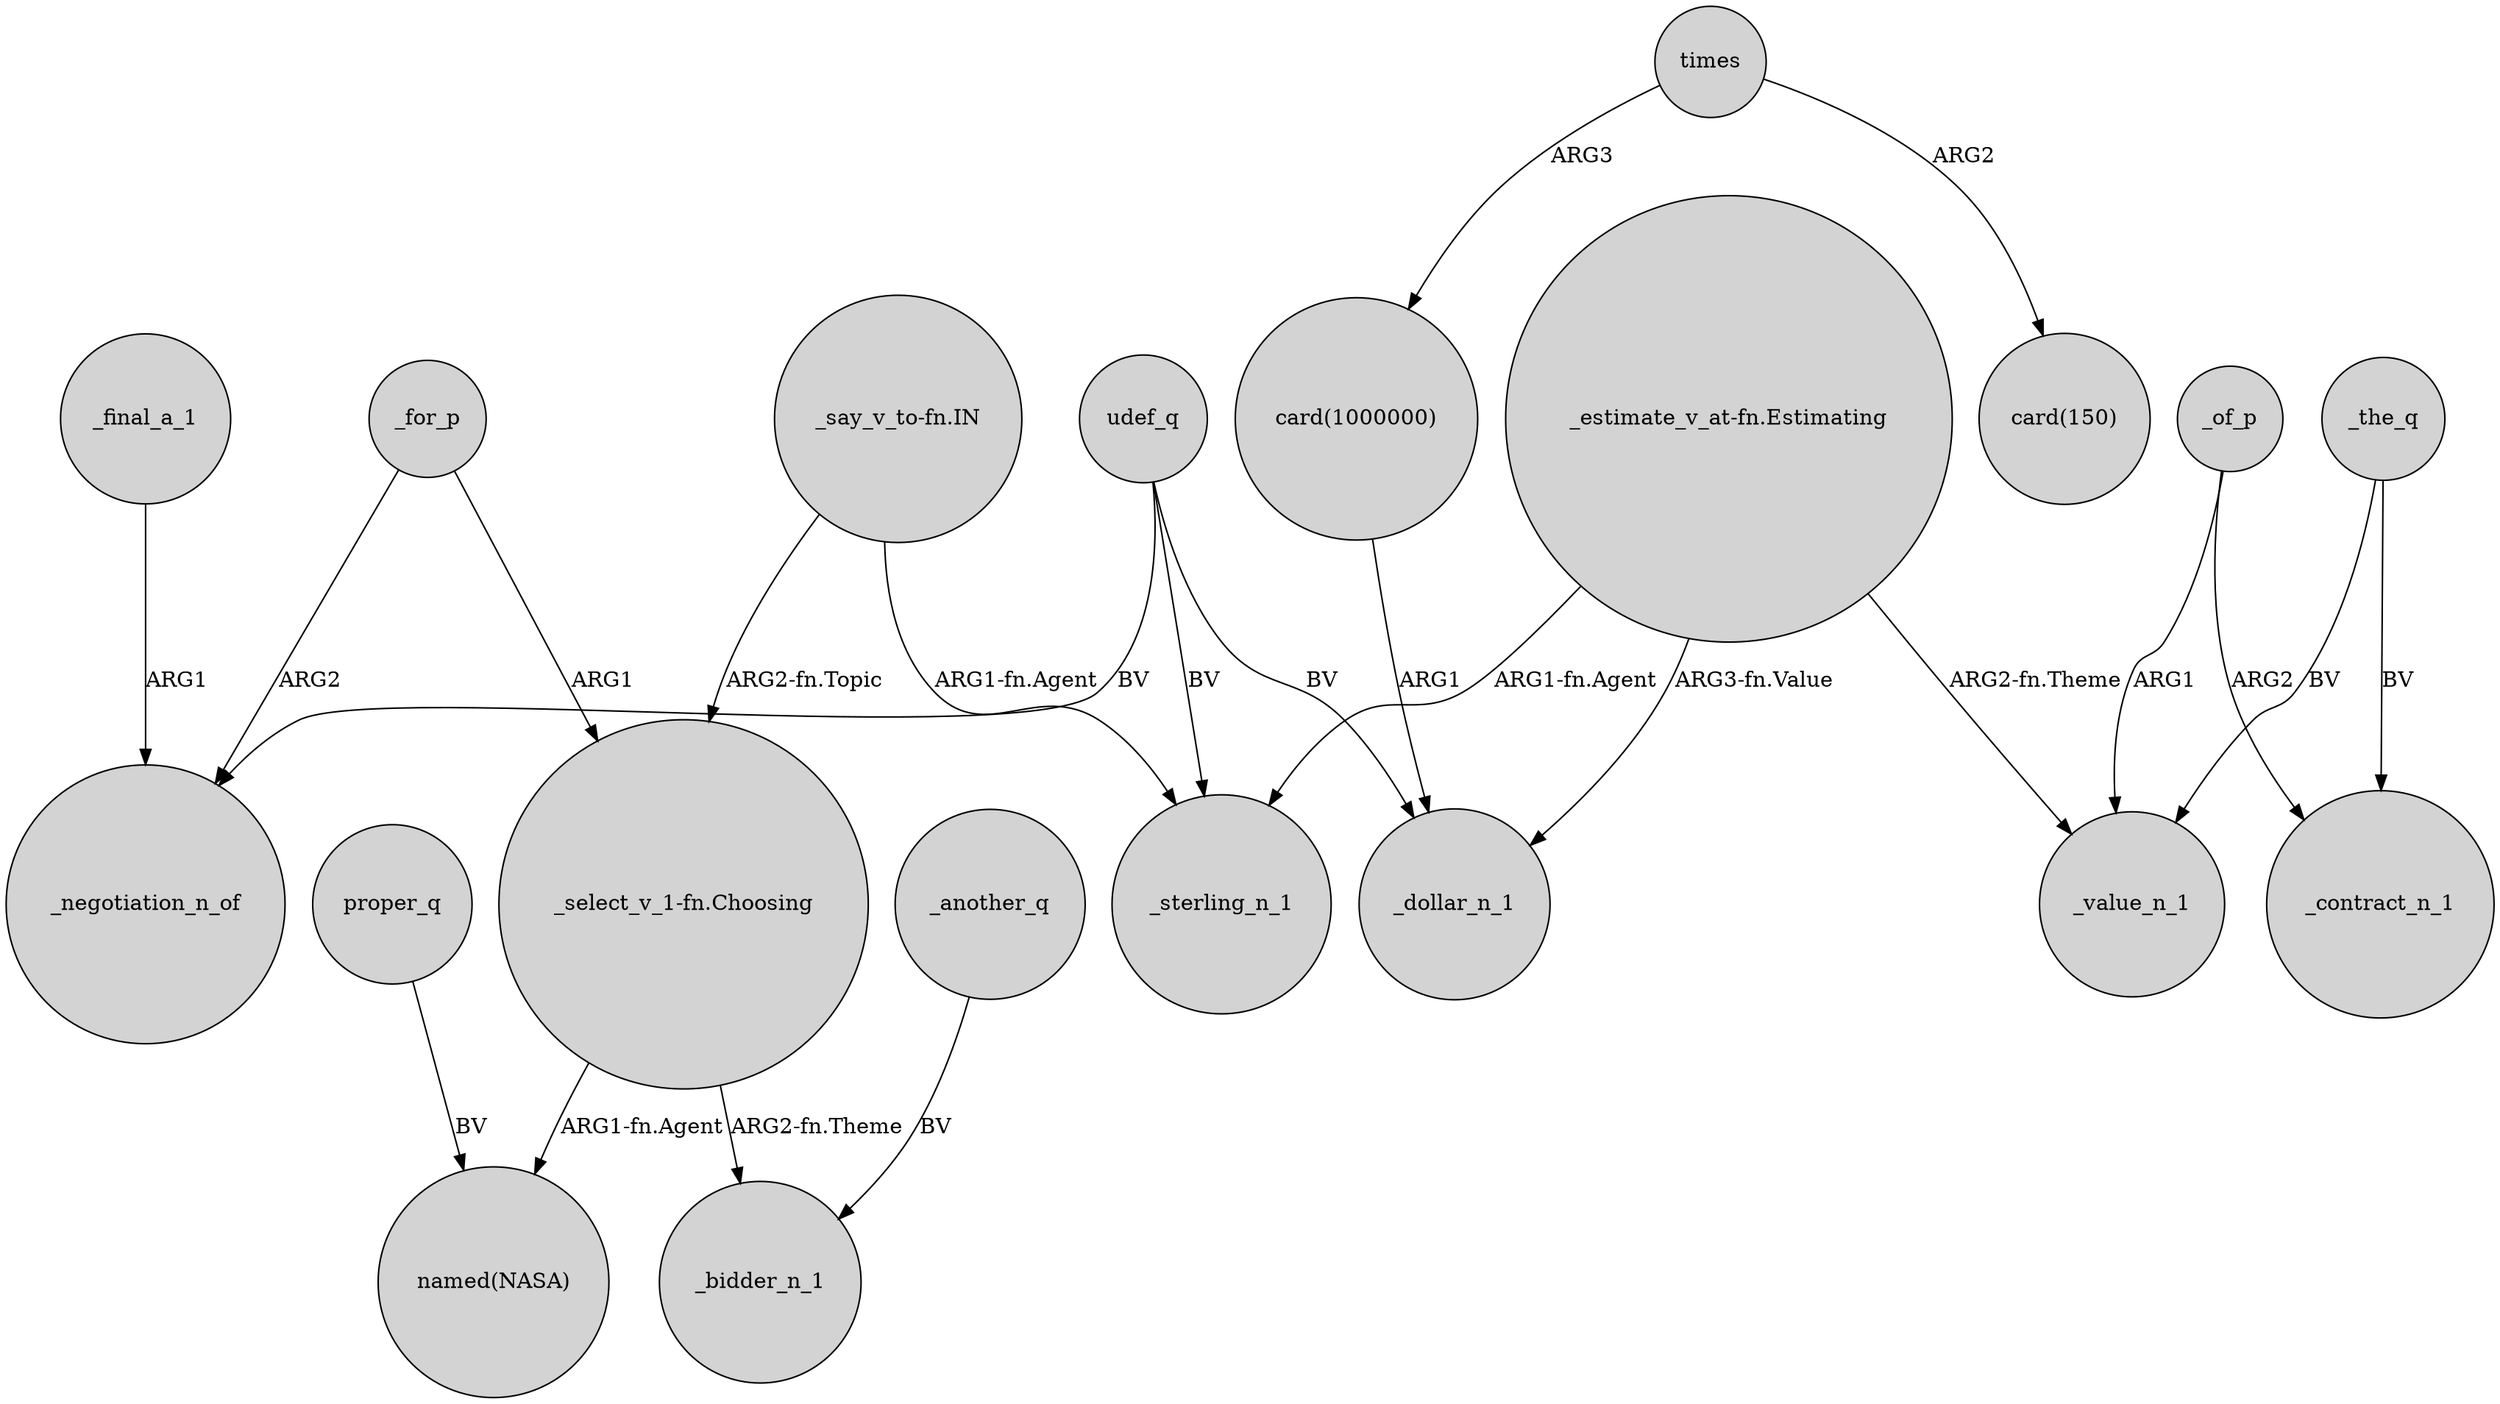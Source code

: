 digraph {
	node [shape=circle style=filled]
	udef_q -> _negotiation_n_of [label=BV]
	"card(1000000)" -> _dollar_n_1 [label=ARG1]
	"_estimate_v_at-fn.Estimating" -> _value_n_1 [label="ARG2-fn.Theme"]
	_of_p -> _contract_n_1 [label=ARG2]
	proper_q -> "named(NASA)" [label=BV]
	"_select_v_1-fn.Choosing" -> "named(NASA)" [label="ARG1-fn.Agent"]
	"_say_v_to-fn.IN" -> "_select_v_1-fn.Choosing" [label="ARG2-fn.Topic"]
	_of_p -> _value_n_1 [label=ARG1]
	times -> "card(150)" [label=ARG2]
	_the_q -> _contract_n_1 [label=BV]
	_final_a_1 -> _negotiation_n_of [label=ARG1]
	"_select_v_1-fn.Choosing" -> _bidder_n_1 [label="ARG2-fn.Theme"]
	udef_q -> _sterling_n_1 [label=BV]
	times -> "card(1000000)" [label=ARG3]
	_another_q -> _bidder_n_1 [label=BV]
	_the_q -> _value_n_1 [label=BV]
	_for_p -> "_select_v_1-fn.Choosing" [label=ARG1]
	"_say_v_to-fn.IN" -> _sterling_n_1 [label="ARG1-fn.Agent"]
	_for_p -> _negotiation_n_of [label=ARG2]
	udef_q -> _dollar_n_1 [label=BV]
	"_estimate_v_at-fn.Estimating" -> _sterling_n_1 [label="ARG1-fn.Agent"]
	"_estimate_v_at-fn.Estimating" -> _dollar_n_1 [label="ARG3-fn.Value"]
}
